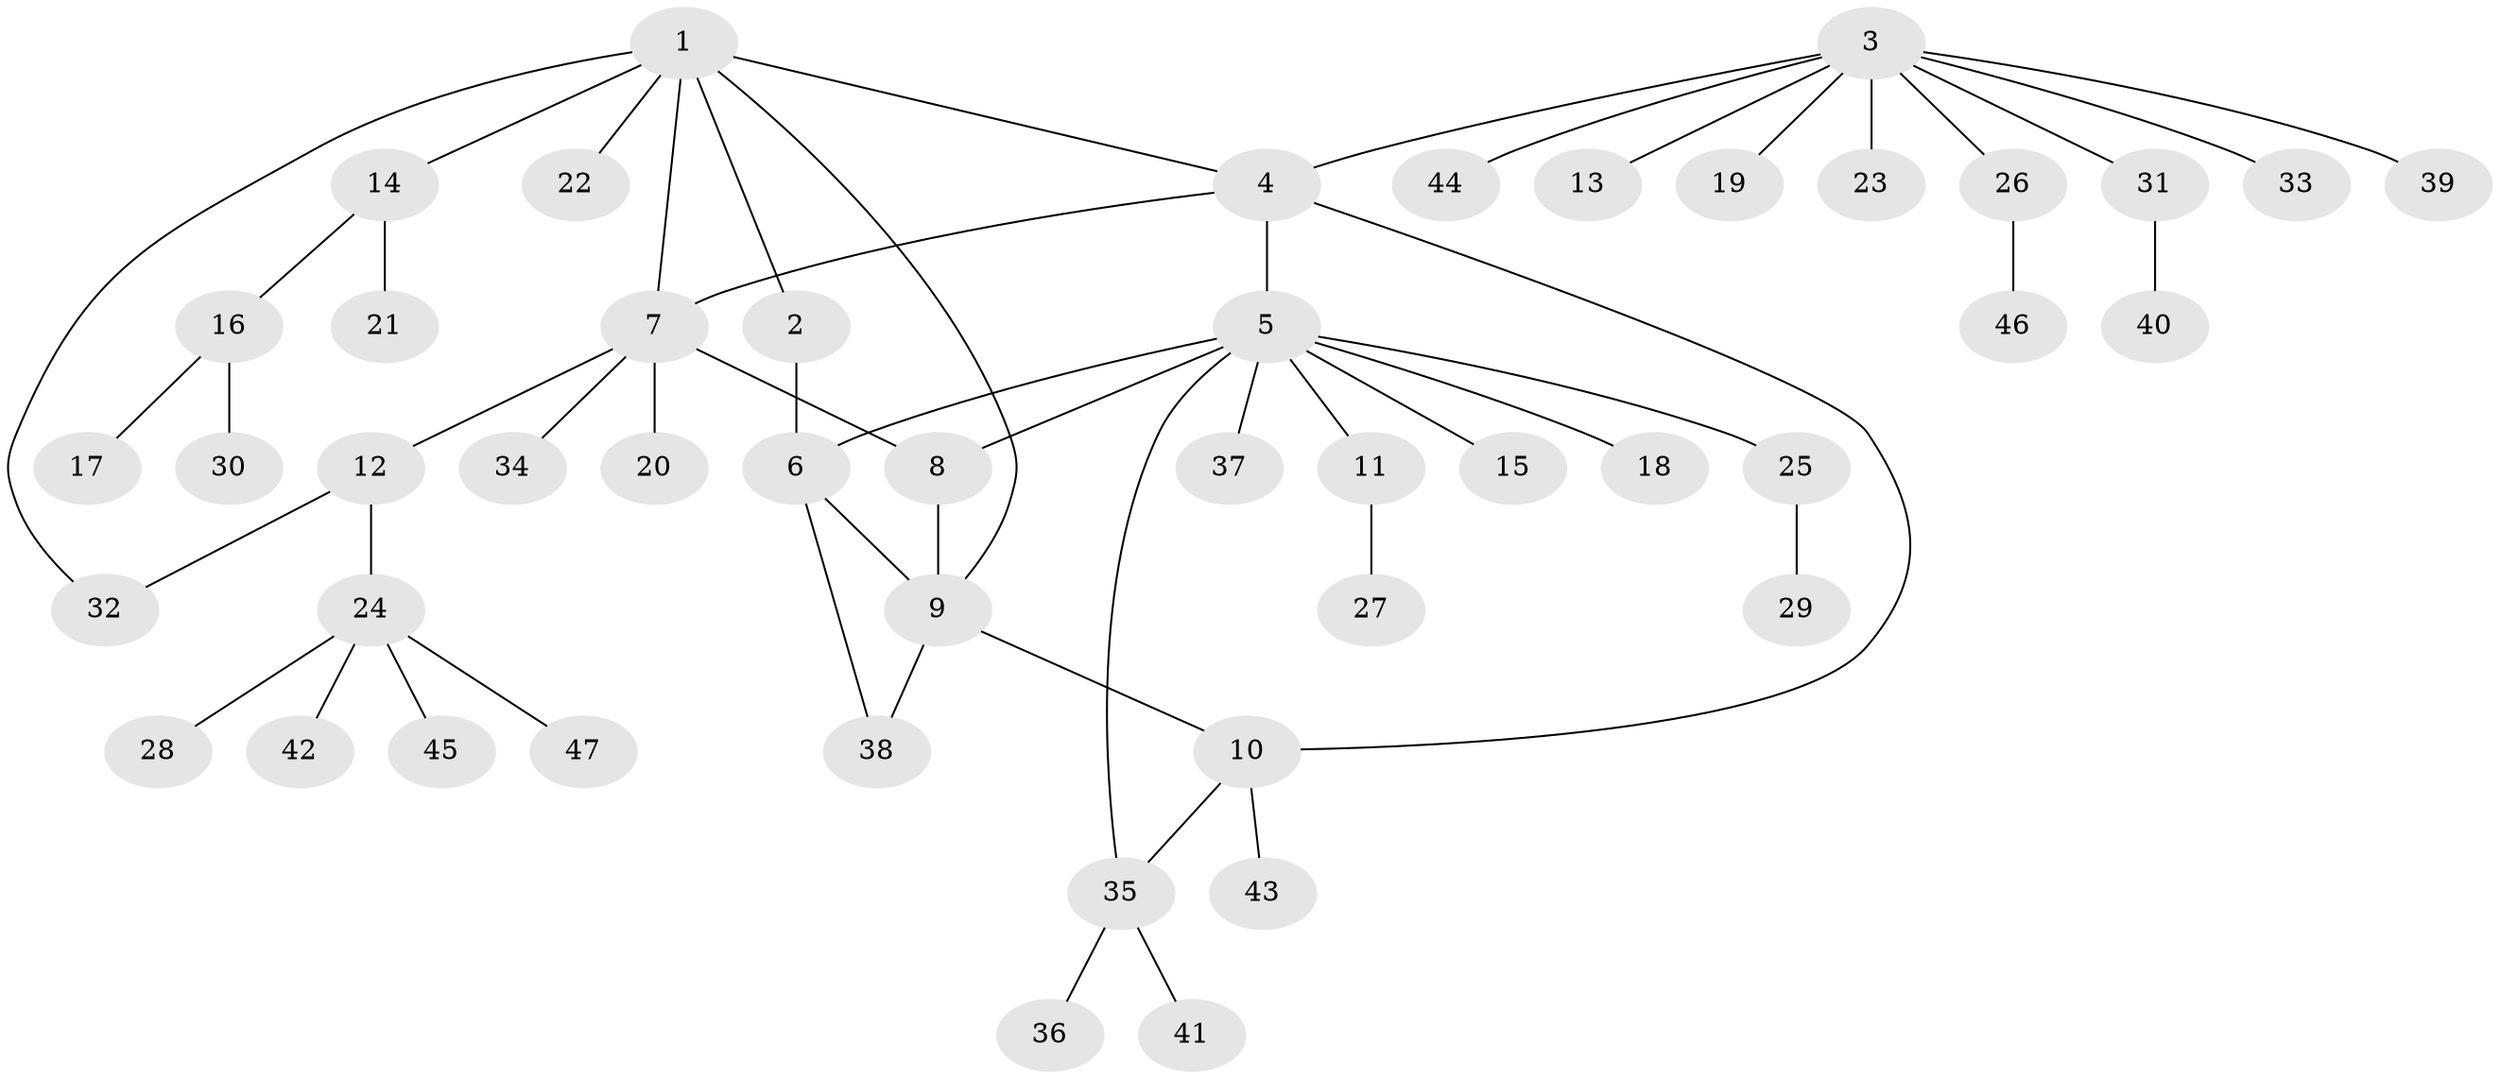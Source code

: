 // coarse degree distribution, {6: 0.030303030303030304, 8: 0.030303030303030304, 7: 0.030303030303030304, 9: 0.030303030303030304, 4: 0.06060606060606061, 5: 0.030303030303030304, 1: 0.6363636363636364, 3: 0.06060606060606061, 2: 0.09090909090909091}
// Generated by graph-tools (version 1.1) at 2025/42/03/06/25 10:42:15]
// undirected, 47 vertices, 55 edges
graph export_dot {
graph [start="1"]
  node [color=gray90,style=filled];
  1;
  2;
  3;
  4;
  5;
  6;
  7;
  8;
  9;
  10;
  11;
  12;
  13;
  14;
  15;
  16;
  17;
  18;
  19;
  20;
  21;
  22;
  23;
  24;
  25;
  26;
  27;
  28;
  29;
  30;
  31;
  32;
  33;
  34;
  35;
  36;
  37;
  38;
  39;
  40;
  41;
  42;
  43;
  44;
  45;
  46;
  47;
  1 -- 2;
  1 -- 4;
  1 -- 7;
  1 -- 9;
  1 -- 14;
  1 -- 22;
  1 -- 32;
  2 -- 6;
  3 -- 4;
  3 -- 13;
  3 -- 19;
  3 -- 23;
  3 -- 26;
  3 -- 31;
  3 -- 33;
  3 -- 39;
  3 -- 44;
  4 -- 5;
  4 -- 7;
  4 -- 10;
  5 -- 6;
  5 -- 8;
  5 -- 11;
  5 -- 15;
  5 -- 18;
  5 -- 25;
  5 -- 35;
  5 -- 37;
  6 -- 9;
  6 -- 38;
  7 -- 8;
  7 -- 12;
  7 -- 20;
  7 -- 34;
  8 -- 9;
  9 -- 10;
  9 -- 38;
  10 -- 35;
  10 -- 43;
  11 -- 27;
  12 -- 24;
  12 -- 32;
  14 -- 16;
  14 -- 21;
  16 -- 17;
  16 -- 30;
  24 -- 28;
  24 -- 42;
  24 -- 45;
  24 -- 47;
  25 -- 29;
  26 -- 46;
  31 -- 40;
  35 -- 36;
  35 -- 41;
}
